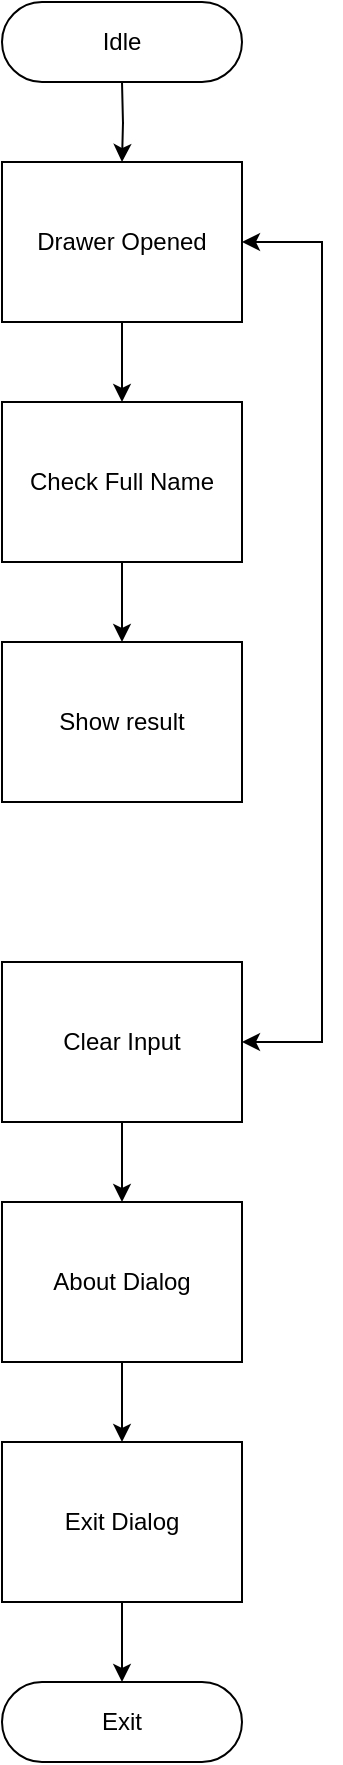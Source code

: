 <mxfile version="24.7.8">
  <diagram name="Page-1" id="42MXESfKQvcuQo1rWOkw">
    <mxGraphModel dx="234" dy="511" grid="1" gridSize="10" guides="1" tooltips="1" connect="1" arrows="1" fold="1" page="1" pageScale="1" pageWidth="850" pageHeight="1100" math="0" shadow="0">
      <root>
        <mxCell id="0" />
        <mxCell id="1" parent="0" />
        <mxCell id="IYCnigLh0jH4pD-se9dZ-3" style="edgeStyle=orthogonalEdgeStyle;rounded=0;orthogonalLoop=1;jettySize=auto;html=1;" edge="1" parent="1">
          <mxGeometry relative="1" as="geometry">
            <mxPoint x="260" y="200" as="targetPoint" />
            <mxPoint x="260" y="160" as="sourcePoint" />
          </mxGeometry>
        </mxCell>
        <mxCell id="IYCnigLh0jH4pD-se9dZ-5" style="edgeStyle=orthogonalEdgeStyle;rounded=0;orthogonalLoop=1;jettySize=auto;html=1;" edge="1" parent="1" source="IYCnigLh0jH4pD-se9dZ-4" target="IYCnigLh0jH4pD-se9dZ-6">
          <mxGeometry relative="1" as="geometry">
            <mxPoint x="260" y="320" as="targetPoint" />
          </mxGeometry>
        </mxCell>
        <mxCell id="IYCnigLh0jH4pD-se9dZ-4" value="Drawer Opened" style="rounded=0;whiteSpace=wrap;html=1;" vertex="1" parent="1">
          <mxGeometry x="200" y="200" width="120" height="80" as="geometry" />
        </mxCell>
        <mxCell id="IYCnigLh0jH4pD-se9dZ-7" style="edgeStyle=orthogonalEdgeStyle;rounded=0;orthogonalLoop=1;jettySize=auto;html=1;" edge="1" parent="1" source="IYCnigLh0jH4pD-se9dZ-6">
          <mxGeometry relative="1" as="geometry">
            <mxPoint x="260" y="440" as="targetPoint" />
          </mxGeometry>
        </mxCell>
        <mxCell id="IYCnigLh0jH4pD-se9dZ-6" value="Check Full Name" style="rounded=0;whiteSpace=wrap;html=1;" vertex="1" parent="1">
          <mxGeometry x="200" y="320" width="120" height="80" as="geometry" />
        </mxCell>
        <mxCell id="IYCnigLh0jH4pD-se9dZ-8" value="Show result" style="rounded=0;whiteSpace=wrap;html=1;" vertex="1" parent="1">
          <mxGeometry x="200" y="440" width="120" height="80" as="geometry" />
        </mxCell>
        <mxCell id="IYCnigLh0jH4pD-se9dZ-16" style="edgeStyle=orthogonalEdgeStyle;rounded=0;orthogonalLoop=1;jettySize=auto;html=1;entryX=0.5;entryY=0;entryDx=0;entryDy=0;" edge="1" parent="1" source="IYCnigLh0jH4pD-se9dZ-9" target="IYCnigLh0jH4pD-se9dZ-15">
          <mxGeometry relative="1" as="geometry" />
        </mxCell>
        <mxCell id="IYCnigLh0jH4pD-se9dZ-9" value="Clear Input" style="rounded=0;whiteSpace=wrap;html=1;" vertex="1" parent="1">
          <mxGeometry x="200" y="600" width="120" height="80" as="geometry" />
        </mxCell>
        <mxCell id="IYCnigLh0jH4pD-se9dZ-14" value="" style="endArrow=classic;startArrow=classic;html=1;rounded=0;exitX=1;exitY=0.5;exitDx=0;exitDy=0;entryX=1;entryY=0.5;entryDx=0;entryDy=0;" edge="1" parent="1" source="IYCnigLh0jH4pD-se9dZ-9" target="IYCnigLh0jH4pD-se9dZ-4">
          <mxGeometry width="50" height="50" relative="1" as="geometry">
            <mxPoint x="320" y="640" as="sourcePoint" />
            <mxPoint x="320" y="240" as="targetPoint" />
            <Array as="points">
              <mxPoint x="360" y="640" />
              <mxPoint x="360" y="240" />
            </Array>
          </mxGeometry>
        </mxCell>
        <mxCell id="IYCnigLh0jH4pD-se9dZ-17" style="edgeStyle=orthogonalEdgeStyle;rounded=0;orthogonalLoop=1;jettySize=auto;html=1;" edge="1" parent="1" source="IYCnigLh0jH4pD-se9dZ-15" target="IYCnigLh0jH4pD-se9dZ-18">
          <mxGeometry relative="1" as="geometry">
            <mxPoint x="260" y="840" as="targetPoint" />
          </mxGeometry>
        </mxCell>
        <mxCell id="IYCnigLh0jH4pD-se9dZ-15" value="About Dialog" style="rounded=0;whiteSpace=wrap;html=1;" vertex="1" parent="1">
          <mxGeometry x="200" y="720" width="120" height="80" as="geometry" />
        </mxCell>
        <mxCell id="IYCnigLh0jH4pD-se9dZ-19" style="edgeStyle=orthogonalEdgeStyle;rounded=0;orthogonalLoop=1;jettySize=auto;html=1;" edge="1" parent="1" source="IYCnigLh0jH4pD-se9dZ-18">
          <mxGeometry relative="1" as="geometry">
            <mxPoint x="260" y="960" as="targetPoint" />
          </mxGeometry>
        </mxCell>
        <mxCell id="IYCnigLh0jH4pD-se9dZ-18" value="Exit Dialog" style="rounded=0;whiteSpace=wrap;html=1;" vertex="1" parent="1">
          <mxGeometry x="200" y="840" width="120" height="80" as="geometry" />
        </mxCell>
        <mxCell id="IYCnigLh0jH4pD-se9dZ-20" value="Exit" style="rounded=1;whiteSpace=wrap;html=1;arcSize=50;" vertex="1" parent="1">
          <mxGeometry x="200" y="960" width="120" height="40" as="geometry" />
        </mxCell>
        <mxCell id="IYCnigLh0jH4pD-se9dZ-21" value="Idle" style="rounded=1;whiteSpace=wrap;html=1;arcSize=50;" vertex="1" parent="1">
          <mxGeometry x="200" y="120" width="120" height="40" as="geometry" />
        </mxCell>
      </root>
    </mxGraphModel>
  </diagram>
</mxfile>
